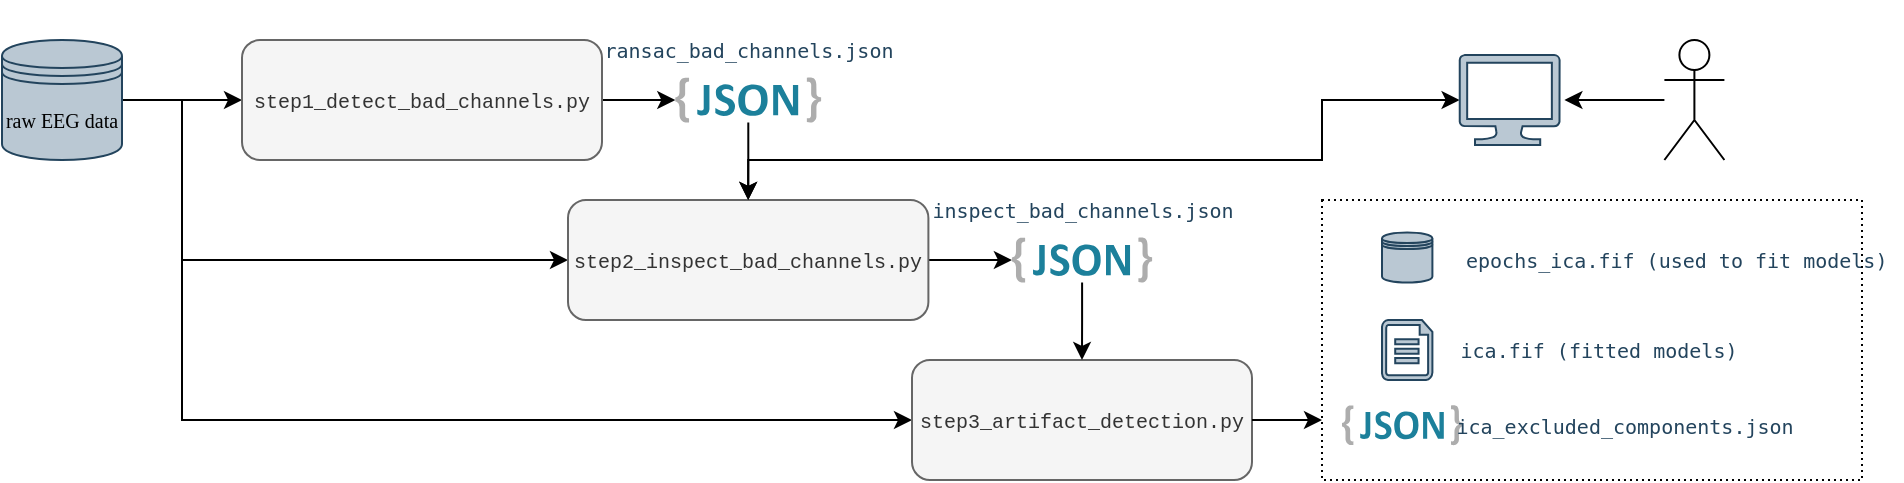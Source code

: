 <mxfile version="27.1.6">
  <diagram name="Page-1" id="Q-19vBVYPwlLJmu7dDHV">
    <mxGraphModel dx="1985" dy="757" grid="1" gridSize="10" guides="1" tooltips="1" connect="1" arrows="1" fold="1" page="1" pageScale="1" pageWidth="827" pageHeight="1169" math="0" shadow="0">
      <root>
        <mxCell id="0" />
        <mxCell id="1" parent="0" />
        <mxCell id="cmodVnr4i68VkvNUecE8-7" value="" style="edgeStyle=orthogonalEdgeStyle;rounded=0;orthogonalLoop=1;jettySize=auto;html=1;" edge="1" parent="1" source="cmodVnr4i68VkvNUecE8-1" target="cmodVnr4i68VkvNUecE8-2">
          <mxGeometry relative="1" as="geometry" />
        </mxCell>
        <mxCell id="cmodVnr4i68VkvNUecE8-9" style="edgeStyle=orthogonalEdgeStyle;rounded=0;orthogonalLoop=1;jettySize=auto;html=1;entryX=0;entryY=0.5;entryDx=0;entryDy=0;" edge="1" parent="1" source="cmodVnr4i68VkvNUecE8-1" target="cmodVnr4i68VkvNUecE8-3">
          <mxGeometry relative="1" as="geometry">
            <Array as="points">
              <mxPoint x="130" y="170" />
              <mxPoint x="130" y="250" />
            </Array>
          </mxGeometry>
        </mxCell>
        <mxCell id="cmodVnr4i68VkvNUecE8-10" style="edgeStyle=orthogonalEdgeStyle;rounded=0;orthogonalLoop=1;jettySize=auto;html=1;entryX=0;entryY=0.5;entryDx=0;entryDy=0;" edge="1" parent="1" source="cmodVnr4i68VkvNUecE8-1" target="cmodVnr4i68VkvNUecE8-4">
          <mxGeometry relative="1" as="geometry">
            <Array as="points">
              <mxPoint x="130" y="170" />
              <mxPoint x="130" y="330" />
            </Array>
          </mxGeometry>
        </mxCell>
        <mxCell id="cmodVnr4i68VkvNUecE8-1" value="&lt;font style=&quot;font-size: 10px;&quot; face=&quot;Times New Roman&quot;&gt;raw EEG data&lt;/font&gt;" style="shape=datastore;whiteSpace=wrap;html=1;fillColor=#bac8d3;strokeColor=#23445d;" vertex="1" parent="1">
          <mxGeometry x="40" y="140" width="60" height="60" as="geometry" />
        </mxCell>
        <mxCell id="cmodVnr4i68VkvNUecE8-20" value="" style="edgeStyle=orthogonalEdgeStyle;rounded=0;orthogonalLoop=1;jettySize=auto;html=1;" edge="1" parent="1" source="cmodVnr4i68VkvNUecE8-2" target="cmodVnr4i68VkvNUecE8-16">
          <mxGeometry relative="1" as="geometry" />
        </mxCell>
        <mxCell id="cmodVnr4i68VkvNUecE8-2" value="&lt;font style=&quot;font-size: 10px;&quot; face=&quot;Courier New&quot;&gt;step1_detect_bad_channels.py&lt;/font&gt;" style="rounded=1;whiteSpace=wrap;html=1;fillColor=#f5f5f5;fontColor=#333333;strokeColor=#666666;" vertex="1" parent="1">
          <mxGeometry x="160" y="140" width="180" height="60" as="geometry" />
        </mxCell>
        <mxCell id="cmodVnr4i68VkvNUecE8-19" value="" style="edgeStyle=orthogonalEdgeStyle;rounded=0;orthogonalLoop=1;jettySize=auto;html=1;" edge="1" parent="1" source="cmodVnr4i68VkvNUecE8-3" target="cmodVnr4i68VkvNUecE8-18">
          <mxGeometry relative="1" as="geometry" />
        </mxCell>
        <mxCell id="cmodVnr4i68VkvNUecE8-3" value="&lt;font style=&quot;font-size: 10px;&quot; face=&quot;Courier New&quot;&gt;step2_inspect_bad_channels.py&lt;/font&gt;" style="rounded=1;whiteSpace=wrap;html=1;fillColor=#f5f5f5;fontColor=#333333;strokeColor=#666666;" vertex="1" parent="1">
          <mxGeometry x="323" y="220" width="180.2" height="60" as="geometry" />
        </mxCell>
        <mxCell id="cmodVnr4i68VkvNUecE8-4" value="&lt;font style=&quot;font-size: 10px;&quot; face=&quot;Courier New&quot;&gt;step3_artifact_detection.py&lt;/font&gt;" style="rounded=1;whiteSpace=wrap;html=1;fillColor=#f5f5f5;fontColor=#333333;strokeColor=#666666;" vertex="1" parent="1">
          <mxGeometry x="495" y="300" width="170" height="60" as="geometry" />
        </mxCell>
        <mxCell id="cmodVnr4i68VkvNUecE8-22" value="" style="edgeStyle=orthogonalEdgeStyle;rounded=0;orthogonalLoop=1;jettySize=auto;html=1;" edge="1" parent="1" source="cmodVnr4i68VkvNUecE8-16" target="cmodVnr4i68VkvNUecE8-3">
          <mxGeometry relative="1" as="geometry" />
        </mxCell>
        <mxCell id="cmodVnr4i68VkvNUecE8-21" value="" style="edgeStyle=orthogonalEdgeStyle;rounded=0;orthogonalLoop=1;jettySize=auto;html=1;" edge="1" parent="1" source="cmodVnr4i68VkvNUecE8-18" target="cmodVnr4i68VkvNUecE8-4">
          <mxGeometry relative="1" as="geometry" />
        </mxCell>
        <mxCell id="cmodVnr4i68VkvNUecE8-33" value="&lt;pre&gt;&lt;font color=&quot;#23445d&quot;&gt;&lt;span style=&quot;font-size: 10px;&quot;&gt;epochs_ica.fif (used to fit models)&lt;/span&gt;&lt;/font&gt;&lt;/pre&gt;" style="text;html=1;align=left;verticalAlign=middle;resizable=0;points=[];autosize=1;strokeColor=none;fillColor=none;" vertex="1" parent="1">
          <mxGeometry x="770" y="225" width="220" height="50" as="geometry" />
        </mxCell>
        <mxCell id="cmodVnr4i68VkvNUecE8-25" value="" style="shape=datastore;whiteSpace=wrap;html=1;fillColor=#bac8d3;strokeColor=#23445d;strokeWidth=1;" vertex="1" parent="1">
          <mxGeometry x="730" y="236.3" width="25.2" height="25" as="geometry" />
        </mxCell>
        <mxCell id="cmodVnr4i68VkvNUecE8-37" value="" style="rounded=0;whiteSpace=wrap;html=1;fillColor=none;dashed=1;dashPattern=1 2;" vertex="1" parent="1">
          <mxGeometry x="700" y="220" width="270" height="140" as="geometry" />
        </mxCell>
        <mxCell id="cmodVnr4i68VkvNUecE8-41" value="" style="group" vertex="1" connectable="0" parent="1">
          <mxGeometry x="333.1" y="120" width="160.0" height="61.3" as="geometry" />
        </mxCell>
        <mxCell id="cmodVnr4i68VkvNUecE8-16" value="" style="dashed=0;outlineConnect=0;html=1;align=center;labelPosition=center;verticalLabelPosition=bottom;verticalAlign=top;shape=mxgraph.weblogos.json_2" vertex="1" parent="cmodVnr4i68VkvNUecE8-41">
          <mxGeometry x="43.55" y="38.7" width="72.9" height="22.6" as="geometry" />
        </mxCell>
        <mxCell id="cmodVnr4i68VkvNUecE8-29" value="&lt;pre&gt;&lt;font style=&quot;color: light-dark(rgb(35, 68, 93), rgb(237, 237, 237)); font-size: 10px; line-height: 100%;&quot;&gt;ransac_bad_channels.json&lt;/font&gt;&lt;/pre&gt;" style="text;html=1;align=center;verticalAlign=middle;resizable=0;points=[];autosize=1;strokeColor=none;fillColor=none;" vertex="1" parent="cmodVnr4i68VkvNUecE8-41">
          <mxGeometry width="160" height="50" as="geometry" />
        </mxCell>
        <mxCell id="cmodVnr4i68VkvNUecE8-42" value="" style="group" vertex="1" connectable="0" parent="1">
          <mxGeometry x="500" y="200" width="160" height="61.3" as="geometry" />
        </mxCell>
        <mxCell id="cmodVnr4i68VkvNUecE8-18" value="" style="dashed=0;outlineConnect=0;html=1;align=center;labelPosition=center;verticalLabelPosition=bottom;verticalAlign=top;shape=mxgraph.weblogos.json_2" vertex="1" parent="cmodVnr4i68VkvNUecE8-42">
          <mxGeometry x="44.95" y="38.7" width="70.1" height="22.6" as="geometry" />
        </mxCell>
        <mxCell id="cmodVnr4i68VkvNUecE8-30" value="&lt;pre&gt;&lt;font style=&quot;color: light-dark(rgb(35, 68, 93), rgb(237, 237, 237)); font-size: 10px; line-height: 100%;&quot;&gt;inspect_bad_channels.json&lt;/font&gt;&lt;/pre&gt;" style="text;html=1;align=center;verticalAlign=middle;resizable=0;points=[];autosize=1;strokeColor=none;fillColor=none;" vertex="1" parent="cmodVnr4i68VkvNUecE8-42">
          <mxGeometry width="160" height="50" as="geometry" />
        </mxCell>
        <mxCell id="cmodVnr4i68VkvNUecE8-43" value="" style="group" vertex="1" connectable="0" parent="1">
          <mxGeometry x="710" y="307.6" width="227.8" height="50" as="geometry" />
        </mxCell>
        <mxCell id="cmodVnr4i68VkvNUecE8-23" value="" style="dashed=0;outlineConnect=0;html=1;align=center;labelPosition=center;verticalLabelPosition=bottom;verticalAlign=top;shape=mxgraph.weblogos.json_2" vertex="1" parent="cmodVnr4i68VkvNUecE8-43">
          <mxGeometry y="15" width="60.4" height="20" as="geometry" />
        </mxCell>
        <mxCell id="cmodVnr4i68VkvNUecE8-31" value="&lt;pre&gt;&lt;font style=&quot;color: light-dark(rgb(35, 68, 93), rgb(237, 237, 237)); font-size: 10px; line-height: 100%;&quot;&gt; ica_excluded_components.json&lt;/font&gt;&lt;/pre&gt;" style="text;html=1;align=center;verticalAlign=middle;resizable=0;points=[];autosize=1;strokeColor=none;fillColor=none;" vertex="1" parent="cmodVnr4i68VkvNUecE8-43">
          <mxGeometry x="47.8" width="180" height="50" as="geometry" />
        </mxCell>
        <mxCell id="cmodVnr4i68VkvNUecE8-44" value="" style="group" vertex="1" connectable="0" parent="1">
          <mxGeometry x="730" y="270" width="185.2" height="50" as="geometry" />
        </mxCell>
        <mxCell id="cmodVnr4i68VkvNUecE8-28" value="" style="verticalLabelPosition=bottom;html=1;verticalAlign=top;align=center;strokeColor=#23445d;fillColor=#bac8d3;shape=mxgraph.azure.cloud_services_configuration_file;pointerEvents=1;strokeWidth=1;" vertex="1" parent="cmodVnr4i68VkvNUecE8-44">
          <mxGeometry y="10" width="25.2" height="30" as="geometry" />
        </mxCell>
        <mxCell id="cmodVnr4i68VkvNUecE8-34" value="&lt;pre&gt;&lt;font color=&quot;#23445d&quot;&gt;&lt;span style=&quot;font-size: 10px;&quot;&gt; ica.fif (fitted models)&lt;/span&gt;&lt;/font&gt;&lt;/pre&gt;" style="text;html=1;align=center;verticalAlign=middle;resizable=0;points=[];autosize=1;strokeColor=none;fillColor=none;" vertex="1" parent="cmodVnr4i68VkvNUecE8-44">
          <mxGeometry x="25.2" width="160" height="50" as="geometry" />
        </mxCell>
        <mxCell id="cmodVnr4i68VkvNUecE8-47" style="edgeStyle=orthogonalEdgeStyle;rounded=0;orthogonalLoop=1;jettySize=auto;html=1;entryX=0;entryY=0.786;entryDx=0;entryDy=0;entryPerimeter=0;" edge="1" parent="1" source="cmodVnr4i68VkvNUecE8-4" target="cmodVnr4i68VkvNUecE8-37">
          <mxGeometry relative="1" as="geometry" />
        </mxCell>
        <mxCell id="cmodVnr4i68VkvNUecE8-50" style="edgeStyle=orthogonalEdgeStyle;rounded=0;orthogonalLoop=1;jettySize=auto;html=1;" edge="1" parent="1" source="cmodVnr4i68VkvNUecE8-48">
          <mxGeometry relative="1" as="geometry">
            <mxPoint x="821.2" y="170" as="targetPoint" />
          </mxGeometry>
        </mxCell>
        <mxCell id="cmodVnr4i68VkvNUecE8-48" value="" style="shape=umlActor;verticalLabelPosition=bottom;verticalAlign=top;html=1;" vertex="1" parent="1">
          <mxGeometry x="871.2" y="140" width="30" height="60" as="geometry" />
        </mxCell>
        <mxCell id="cmodVnr4i68VkvNUecE8-51" style="edgeStyle=orthogonalEdgeStyle;rounded=0;orthogonalLoop=1;jettySize=auto;html=1;entryX=0.5;entryY=0;entryDx=0;entryDy=0;startArrow=classic;startFill=1;" edge="1" parent="1" source="cmodVnr4i68VkvNUecE8-49" target="cmodVnr4i68VkvNUecE8-3">
          <mxGeometry relative="1" as="geometry">
            <Array as="points">
              <mxPoint x="700" y="170" />
              <mxPoint x="700" y="200" />
              <mxPoint x="413" y="200" />
            </Array>
          </mxGeometry>
        </mxCell>
        <mxCell id="cmodVnr4i68VkvNUecE8-49" value="" style="verticalLabelPosition=bottom;html=1;verticalAlign=top;align=center;strokeColor=#23445d;fillColor=#bac8d3;shape=mxgraph.azure.computer;pointerEvents=1;" vertex="1" parent="1">
          <mxGeometry x="768.8" y="147.5" width="50" height="45" as="geometry" />
        </mxCell>
      </root>
    </mxGraphModel>
  </diagram>
</mxfile>
